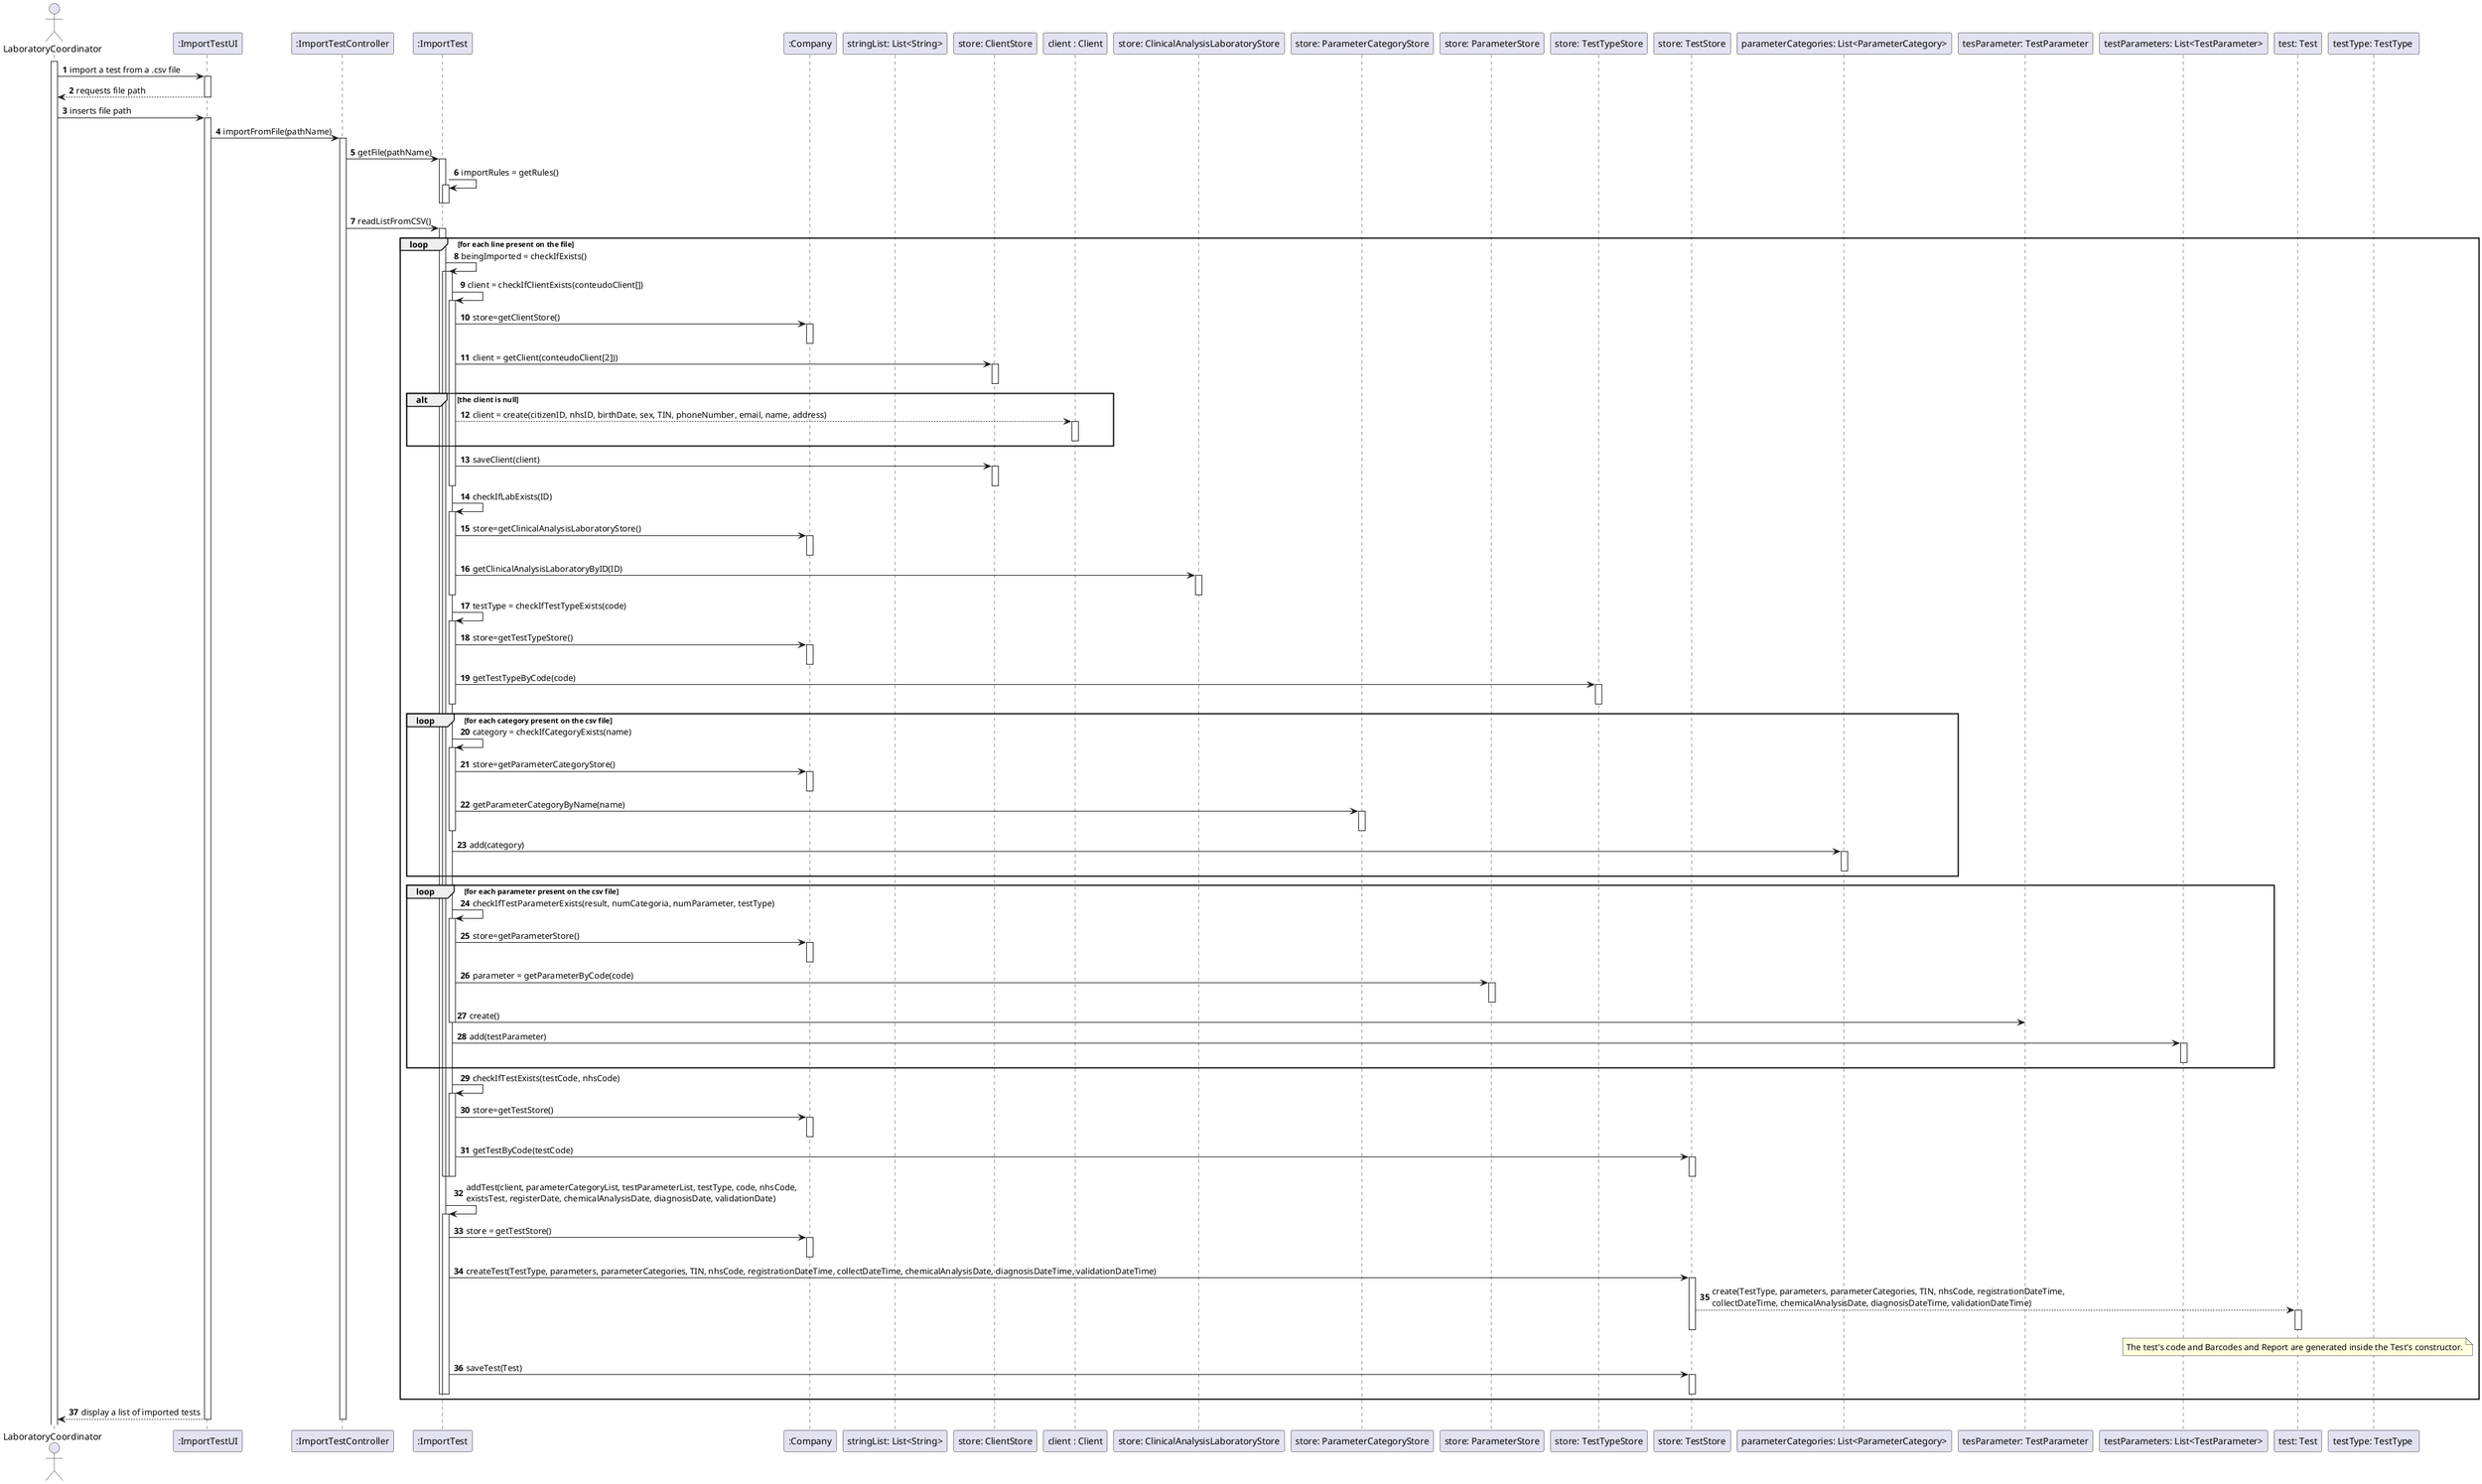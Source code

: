 @startuml
autonumber

actor "LaboratoryCoordinator" as labC
activate labC

participant ":ImportTestUI" as ImportTestUI
participant ":ImportTestController" as ImportTestController
participant ":ImportTest" as ImportTest
participant ":Company" as Company
participant "stringList: List<String>" as stringList
participant "store: ClientStore" as ClientStore
participant "client : Client" as Client
participant "store: ClinicalAnalysisLaboratoryStore" as CALStore
participant "store: ParameterCategoryStore" as ParameterCategoryStore
participant "store: ParameterStore" as ParameterStore
participant "store: TestTypeStore" as TestTypeStore
participant "store: TestStore" as TestStore
participant "parameterCategories: List<ParameterCategory>" as parameterCategoryList
participant "tesParameter: TestParameter" as TestParameter
participant "testParameters: List<TestParameter>" as testParameterList
participant "test: Test" as Test
participant "testType: TestType " as TestType


labC -> ImportTestUI : import a test from a .csv file
activate ImportTestUI

ImportTestUI --> labC : requests file path
deactivate ImportTestUI

labC -> ImportTestUI : inserts file path
activate ImportTestUI


ImportTestUI -> ImportTestController : importFromFile(pathName)
activate ImportTestController


ImportTestController -> ImportTest  : getFile(pathName)
activate ImportTest

ImportTest -> ImportTest ++ : importRules = getRules()
deactivate ImportTest
deactivate ImportTest

ImportTestController -> ImportTest : readListFromCSV()
activate ImportTest


loop for each line present on the file
ImportTest -> ImportTest ++ : beingImported = checkIfExists()
activate ImportTest


ImportTest -> ImportTest ++: client = checkIfClientExists(conteudoClient[])
ImportTest -> Company : store=getClientStore()
activate Company
deactivate Company
ImportTest -> ClientStore : client = getClient(conteudoClient[2]))

activate ClientStore
deactivate ClientStore
alt the client is null
ImportTest --> Client : client = create(citizenID, nhsID, birthDate, sex, TIN, phoneNumber, email, name, address)
activate Client
deactivate Client
end

ImportTest -> ClientStore : saveClient(client)
activate ClientStore
deactivate ClientStore


deactivate ImportTest


ImportTest -> ImportTest ++: checkIfLabExists(ID)
ImportTest -> Company : store=getClinicalAnalysisLaboratoryStore()
activate Company
deactivate Company
ImportTest -> CALStore : getClinicalAnalysisLaboratoryByID(ID)
activate CALStore
deactivate CALStore
deactivate ImportTest

ImportTest -> ImportTest ++: testType = checkIfTestTypeExists(code)
ImportTest -> Company : store=getTestTypeStore()
activate Company
deactivate Company
ImportTest -> TestTypeStore : getTestTypeByCode(code)
activate TestTypeStore
deactivate TestTypeStore
deactivate ImportTest


loop for each category present on the csv file
ImportTest -> ImportTest ++: category = checkIfCategoryExists(name)
ImportTest -> Company : store=getParameterCategoryStore()
activate Company
deactivate Company
ImportTest -> ParameterCategoryStore : getParameterCategoryByName(name)
activate ParameterCategoryStore
deactivate ParameterCategoryStore
deactivate ImportTest


ImportTest -> parameterCategoryList : add(category)
activate parameterCategoryList
deactivate parameterCategoryList
end



loop for each parameter present on the csv file
ImportTest -> ImportTest ++: checkIfTestParameterExists(result, numCategoria, numParameter, testType)
ImportTest -> Company : store=getParameterStore()
activate Company
deactivate Company
ImportTest -> ParameterStore : parameter = getParameterByCode(code)
activate ParameterStore
deactivate ParameterStore

ImportTest -> TestParameter : create()
deactivate ImportTest

ImportTest -> testParameterList : add(testParameter)
activate testParameterList
deactivate testParameterList
end





ImportTest -> ImportTest ++: checkIfTestExists(testCode, nhsCode)
ImportTest -> Company : store=getTestStore()
activate Company
deactivate Company
ImportTest -> TestStore : getTestByCode(testCode)
activate TestStore
deactivate TestStore
deactivate ImportTest


deactivate ImportTest
deactivate ImportTest


ImportTest -> ImportTest ++: addTest(client, parameterCategoryList, testParameterList, testType, code, nhsCode, \nexistsTest, registerDate, chemicalAnalysisDate, diagnosisDate, validationDate)

ImportTest -> Company : store = getTestStore()
activate Company
deactivate Company

ImportTest -> TestStore : createTest(TestType, parameters, parameterCategories, TIN, nhsCode, registrationDateTime, collectDateTime, chemicalAnalysisDate, diagnosisDateTime, validationDateTime)
activate TestStore

TestStore --> Test : create(TestType, parameters, parameterCategories, TIN, nhsCode, registrationDateTime, \ncollectDateTime, chemicalAnalysisDate, diagnosisDateTime, validationDateTime)
activate Test
note over Test : The test's code and Barcodes and Report are generated inside the Test's constructor.
deactivate Test
deactivate TestStore


ImportTest -> TestStore : saveTest(Test)
activate TestStore
deactivate TestStore



deactivate ImportTest
deactivate ImportTest
end

ImportTestUI --> labC : display a list of imported tests
deactivate ImportTestController
deactivate ImportTestUI



@enduml